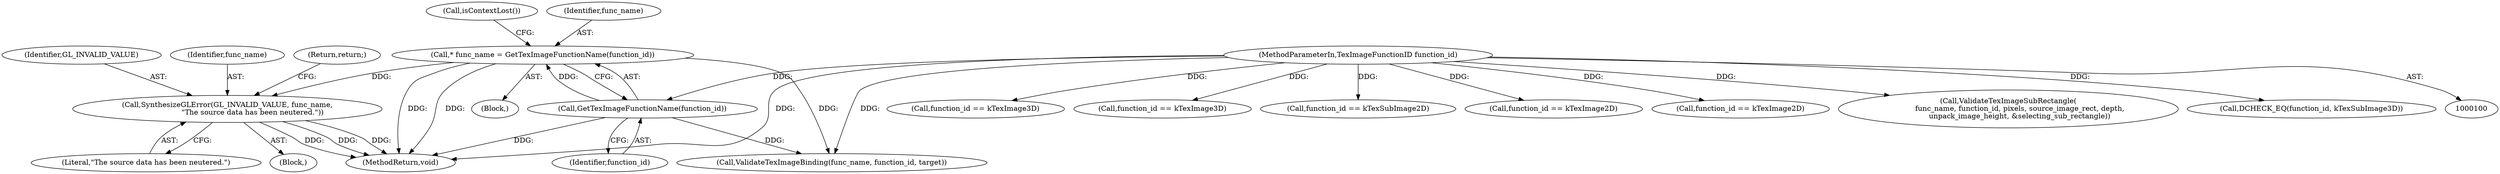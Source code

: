 digraph "0_Chrome_b43de74aa37a65c608308a122098204ab9c2702f@pointer" {
"1000129" [label="(Call,SynthesizeGLError(GL_INVALID_VALUE, func_name,\n                      \"The source data has been neutered.\"))"];
"1000117" [label="(Call,* func_name = GetTexImageFunctionName(function_id))"];
"1000119" [label="(Call,GetTexImageFunctionName(function_id))"];
"1000101" [label="(MethodParameterIn,TexImageFunctionID function_id)"];
"1000322" [label="(Call,function_id == kTexImage3D)"];
"1000354" [label="(MethodReturn,void)"];
"1000147" [label="(Call,function_id == kTexImage3D)"];
"1000292" [label="(Call,function_id == kTexSubImage2D)"];
"1000132" [label="(Literal,\"The source data has been neutered.\")"];
"1000130" [label="(Identifier,GL_INVALID_VALUE)"];
"1000115" [label="(Block,)"];
"1000122" [label="(Call,isContextLost())"];
"1000129" [label="(Call,SynthesizeGLError(GL_INVALID_VALUE, func_name,\n                      \"The source data has been neutered.\"))"];
"1000131" [label="(Identifier,func_name)"];
"1000101" [label="(MethodParameterIn,TexImageFunctionID function_id)"];
"1000118" [label="(Identifier,func_name)"];
"1000133" [label="(Return,return;)"];
"1000136" [label="(Call,ValidateTexImageBinding(func_name, function_id, target))"];
"1000273" [label="(Call,function_id == kTexImage2D)"];
"1000119" [label="(Call,GetTexImageFunctionName(function_id))"];
"1000144" [label="(Call,function_id == kTexImage2D)"];
"1000120" [label="(Identifier,function_id)"];
"1000117" [label="(Call,* func_name = GetTexImageFunctionName(function_id))"];
"1000182" [label="(Call,ValidateTexImageSubRectangle(\n          func_name, function_id, pixels, source_image_rect, depth,\n          unpack_image_height, &selecting_sub_rectangle))"];
"1000339" [label="(Call,DCHECK_EQ(function_id, kTexSubImage3D))"];
"1000128" [label="(Block,)"];
"1000129" -> "1000128"  [label="AST: "];
"1000129" -> "1000132"  [label="CFG: "];
"1000130" -> "1000129"  [label="AST: "];
"1000131" -> "1000129"  [label="AST: "];
"1000132" -> "1000129"  [label="AST: "];
"1000133" -> "1000129"  [label="CFG: "];
"1000129" -> "1000354"  [label="DDG: "];
"1000129" -> "1000354"  [label="DDG: "];
"1000129" -> "1000354"  [label="DDG: "];
"1000117" -> "1000129"  [label="DDG: "];
"1000117" -> "1000115"  [label="AST: "];
"1000117" -> "1000119"  [label="CFG: "];
"1000118" -> "1000117"  [label="AST: "];
"1000119" -> "1000117"  [label="AST: "];
"1000122" -> "1000117"  [label="CFG: "];
"1000117" -> "1000354"  [label="DDG: "];
"1000117" -> "1000354"  [label="DDG: "];
"1000119" -> "1000117"  [label="DDG: "];
"1000117" -> "1000136"  [label="DDG: "];
"1000119" -> "1000120"  [label="CFG: "];
"1000120" -> "1000119"  [label="AST: "];
"1000119" -> "1000354"  [label="DDG: "];
"1000101" -> "1000119"  [label="DDG: "];
"1000119" -> "1000136"  [label="DDG: "];
"1000101" -> "1000100"  [label="AST: "];
"1000101" -> "1000354"  [label="DDG: "];
"1000101" -> "1000136"  [label="DDG: "];
"1000101" -> "1000144"  [label="DDG: "];
"1000101" -> "1000147"  [label="DDG: "];
"1000101" -> "1000182"  [label="DDG: "];
"1000101" -> "1000273"  [label="DDG: "];
"1000101" -> "1000292"  [label="DDG: "];
"1000101" -> "1000322"  [label="DDG: "];
"1000101" -> "1000339"  [label="DDG: "];
}
